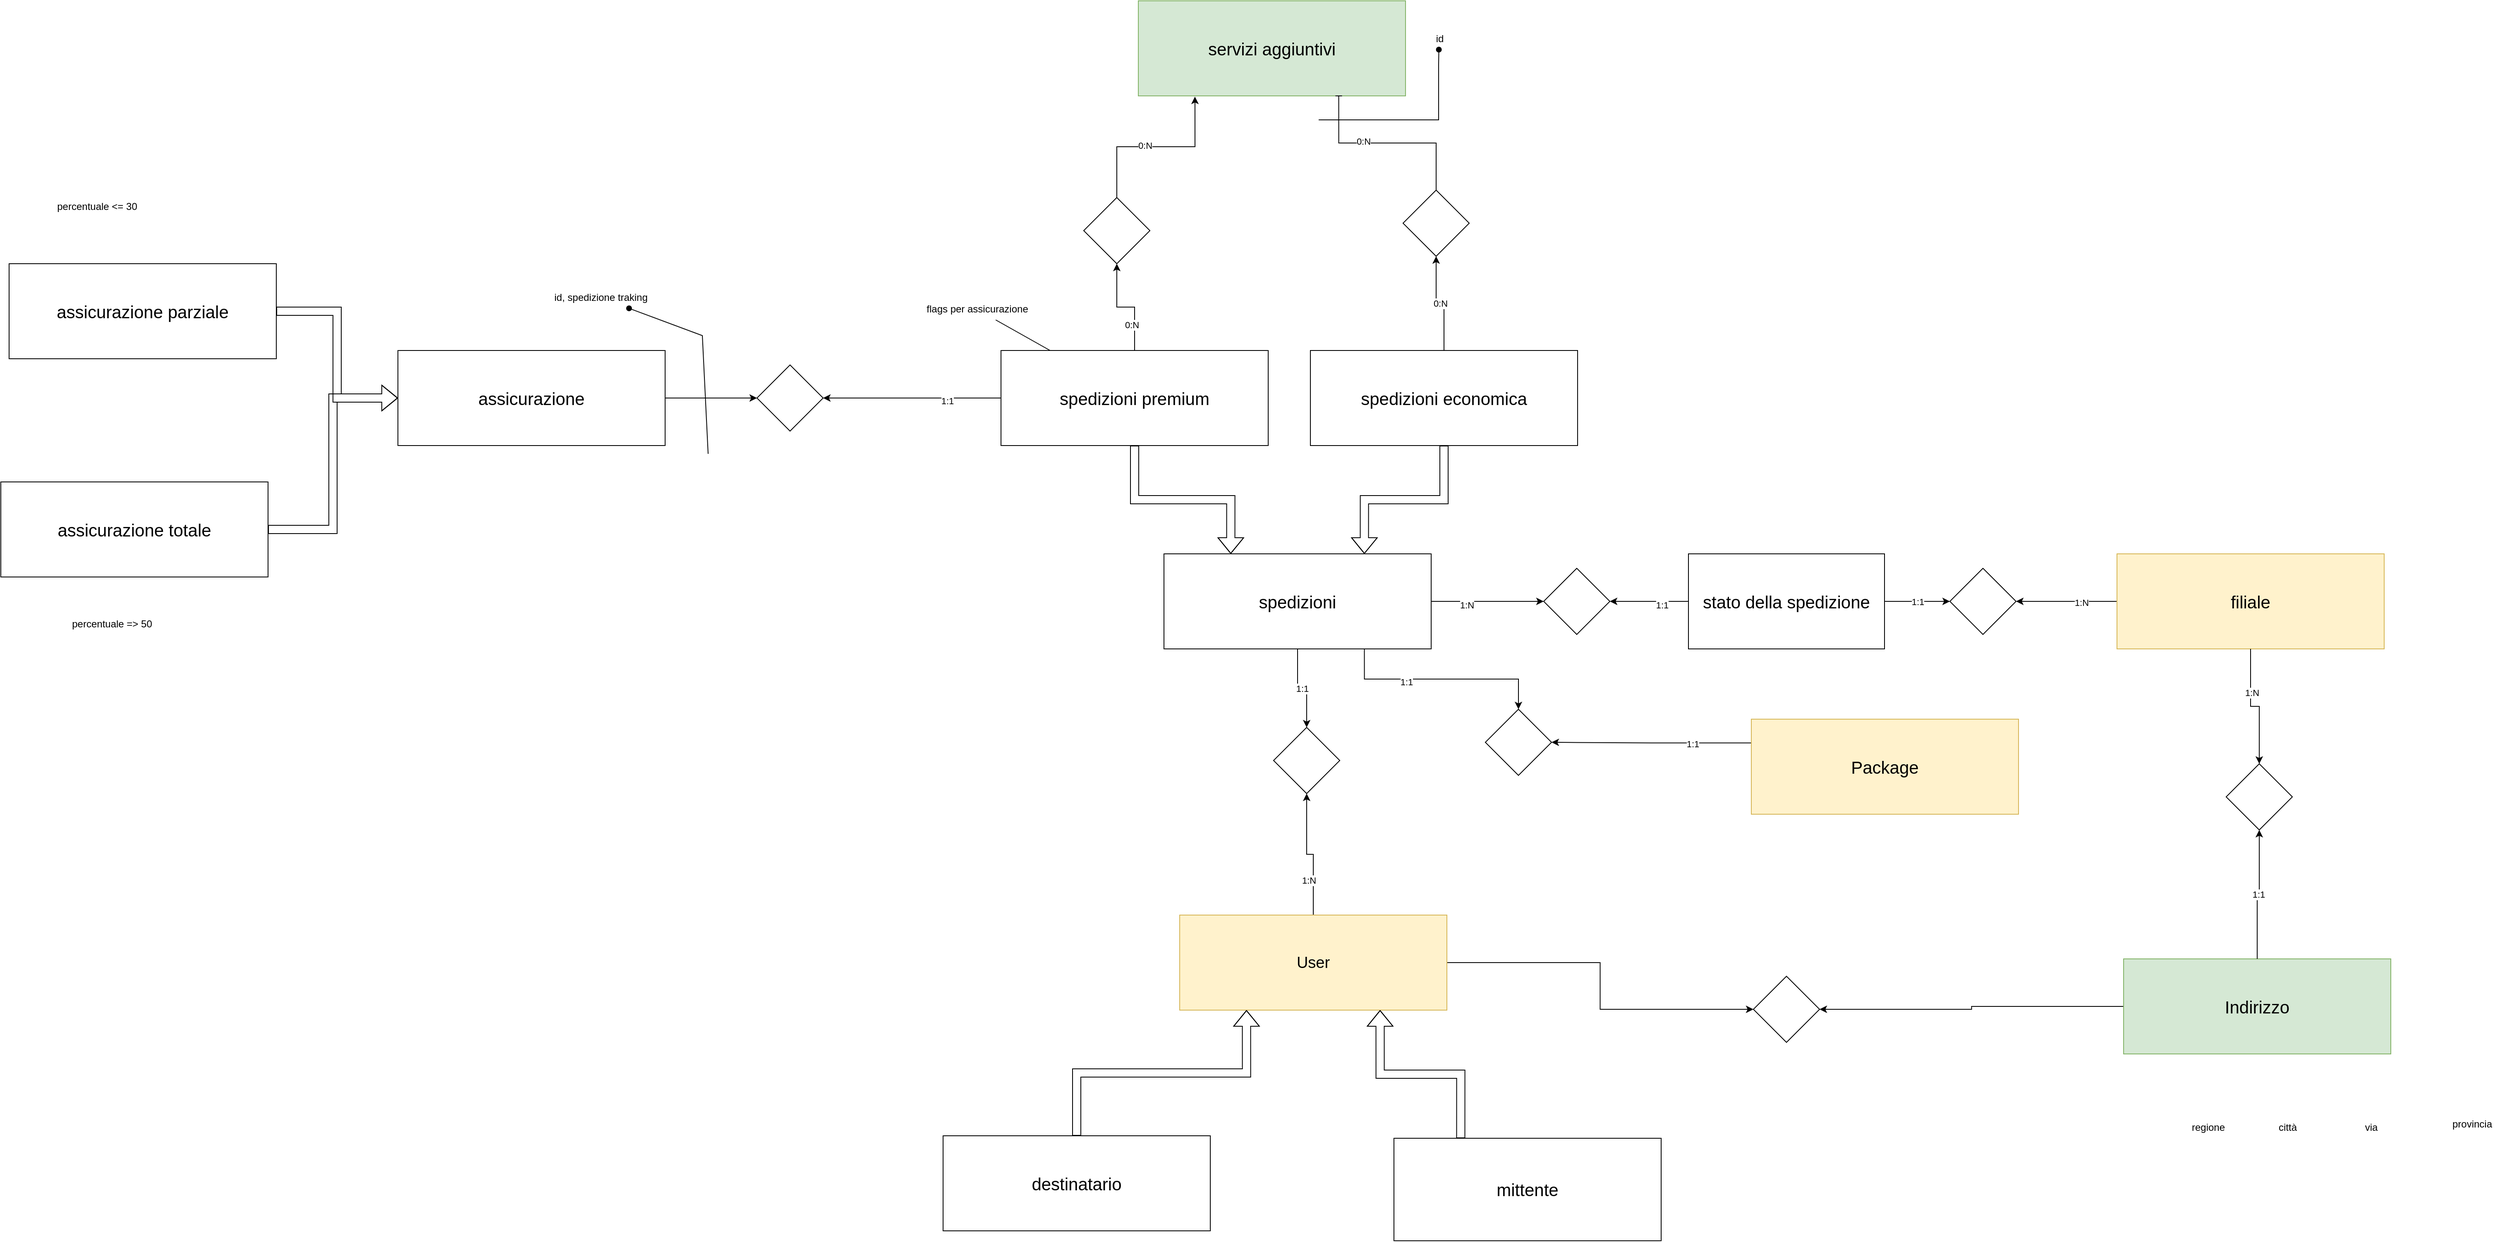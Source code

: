 <mxfile version="21.3.3" type="github">
  <diagram id="qCwLOHGnyr0OUw6N842j" name="Page-1">
    <mxGraphModel dx="5185" dy="2405" grid="0" gridSize="10" guides="1" tooltips="1" connect="1" arrows="1" fold="1" page="0" pageScale="1" pageWidth="827" pageHeight="1169" math="0" shadow="0">
      <root>
        <mxCell id="0" />
        <mxCell id="1" parent="0" />
        <mxCell id="OSBupg09hYk3lAK9ZTMU-7" value="1:1" style="edgeStyle=orthogonalEdgeStyle;rounded=0;orthogonalLoop=1;jettySize=auto;html=1;exitX=0.5;exitY=1;exitDx=0;exitDy=0;entryX=0.5;entryY=0;entryDx=0;entryDy=0;" parent="1" source="TD3n4oKh4dUSbVoa6w9F-2" target="OSBupg09hYk3lAK9ZTMU-6" edge="1">
          <mxGeometry relative="1" as="geometry" />
        </mxCell>
        <mxCell id="OSBupg09hYk3lAK9ZTMU-23" style="edgeStyle=orthogonalEdgeStyle;rounded=0;orthogonalLoop=1;jettySize=auto;html=1;exitX=1;exitY=0.5;exitDx=0;exitDy=0;" parent="1" source="TD3n4oKh4dUSbVoa6w9F-2" target="OSBupg09hYk3lAK9ZTMU-22" edge="1">
          <mxGeometry relative="1" as="geometry" />
        </mxCell>
        <mxCell id="OSBupg09hYk3lAK9ZTMU-25" value="1:N" style="edgeLabel;html=1;align=center;verticalAlign=middle;resizable=0;points=[];" parent="OSBupg09hYk3lAK9ZTMU-23" vertex="1" connectable="0">
          <mxGeometry x="-0.366" y="-4" relative="1" as="geometry">
            <mxPoint as="offset" />
          </mxGeometry>
        </mxCell>
        <mxCell id="OSBupg09hYk3lAK9ZTMU-29" style="edgeStyle=orthogonalEdgeStyle;rounded=0;orthogonalLoop=1;jettySize=auto;html=1;exitX=0.75;exitY=1;exitDx=0;exitDy=0;entryX=0.5;entryY=0;entryDx=0;entryDy=0;" parent="1" source="TD3n4oKh4dUSbVoa6w9F-2" target="OSBupg09hYk3lAK9ZTMU-28" edge="1">
          <mxGeometry relative="1" as="geometry" />
        </mxCell>
        <mxCell id="OSBupg09hYk3lAK9ZTMU-38" value="1:1" style="edgeLabel;html=1;align=center;verticalAlign=middle;resizable=0;points=[];" parent="OSBupg09hYk3lAK9ZTMU-29" vertex="1" connectable="0">
          <mxGeometry x="-0.327" y="-2" relative="1" as="geometry">
            <mxPoint y="1" as="offset" />
          </mxGeometry>
        </mxCell>
        <mxCell id="TD3n4oKh4dUSbVoa6w9F-2" value="&lt;font style=&quot;font-size: 21px;&quot;&gt;spedizioni&lt;/font&gt;" style="rounded=0;whiteSpace=wrap;html=1;" parent="1" vertex="1">
          <mxGeometry x="-105" y="520" width="323" height="115" as="geometry" />
        </mxCell>
        <mxCell id="OSBupg09hYk3lAK9ZTMU-13" style="edgeStyle=orthogonalEdgeStyle;rounded=0;orthogonalLoop=1;jettySize=auto;html=1;exitX=0.5;exitY=1;exitDx=0;exitDy=0;entryX=0.25;entryY=0;entryDx=0;entryDy=0;shape=flexArrow;" parent="1" source="OSBupg09hYk3lAK9ZTMU-1" target="TD3n4oKh4dUSbVoa6w9F-2" edge="1">
          <mxGeometry relative="1" as="geometry" />
        </mxCell>
        <mxCell id="OSBupg09hYk3lAK9ZTMU-17" style="edgeStyle=orthogonalEdgeStyle;rounded=0;orthogonalLoop=1;jettySize=auto;html=1;exitX=0;exitY=0.5;exitDx=0;exitDy=0;entryX=1;entryY=0.5;entryDx=0;entryDy=0;" parent="1" source="OSBupg09hYk3lAK9ZTMU-1" target="OSBupg09hYk3lAK9ZTMU-16" edge="1">
          <mxGeometry relative="1" as="geometry" />
        </mxCell>
        <mxCell id="OSBupg09hYk3lAK9ZTMU-19" value="1:1" style="edgeLabel;html=1;align=center;verticalAlign=middle;resizable=0;points=[];" parent="OSBupg09hYk3lAK9ZTMU-17" vertex="1" connectable="0">
          <mxGeometry x="-0.395" y="3" relative="1" as="geometry">
            <mxPoint as="offset" />
          </mxGeometry>
        </mxCell>
        <mxCell id="OSBupg09hYk3lAK9ZTMU-73" style="edgeStyle=orthogonalEdgeStyle;rounded=0;orthogonalLoop=1;jettySize=auto;html=1;exitX=0.5;exitY=0;exitDx=0;exitDy=0;entryX=0.5;entryY=1;entryDx=0;entryDy=0;" parent="1" source="OSBupg09hYk3lAK9ZTMU-1" target="OSBupg09hYk3lAK9ZTMU-68" edge="1">
          <mxGeometry relative="1" as="geometry" />
        </mxCell>
        <mxCell id="OSBupg09hYk3lAK9ZTMU-74" value="0:N" style="edgeLabel;html=1;align=center;verticalAlign=middle;resizable=0;points=[];" parent="OSBupg09hYk3lAK9ZTMU-73" vertex="1" connectable="0">
          <mxGeometry x="-0.502" y="4" relative="1" as="geometry">
            <mxPoint as="offset" />
          </mxGeometry>
        </mxCell>
        <mxCell id="OSBupg09hYk3lAK9ZTMU-1" value="&lt;font style=&quot;font-size: 21px;&quot;&gt;spedizioni premium&lt;/font&gt;" style="rounded=0;whiteSpace=wrap;html=1;" parent="1" vertex="1">
          <mxGeometry x="-302" y="274" width="323" height="115" as="geometry" />
        </mxCell>
        <mxCell id="OSBupg09hYk3lAK9ZTMU-11" style="edgeStyle=orthogonalEdgeStyle;rounded=0;orthogonalLoop=1;jettySize=auto;html=1;exitX=0.5;exitY=1;exitDx=0;exitDy=0;entryX=0.75;entryY=0;entryDx=0;entryDy=0;shape=flexArrow;" parent="1" source="OSBupg09hYk3lAK9ZTMU-2" target="TD3n4oKh4dUSbVoa6w9F-2" edge="1">
          <mxGeometry relative="1" as="geometry">
            <mxPoint x="61.333" y="528.333" as="targetPoint" />
          </mxGeometry>
        </mxCell>
        <mxCell id="OSBupg09hYk3lAK9ZTMU-70" value="0:N" style="edgeStyle=orthogonalEdgeStyle;rounded=0;orthogonalLoop=1;jettySize=auto;html=1;exitX=0.5;exitY=0;exitDx=0;exitDy=0;entryX=0.5;entryY=1;entryDx=0;entryDy=0;" parent="1" source="OSBupg09hYk3lAK9ZTMU-2" target="OSBupg09hYk3lAK9ZTMU-69" edge="1">
          <mxGeometry relative="1" as="geometry" />
        </mxCell>
        <mxCell id="OSBupg09hYk3lAK9ZTMU-2" value="&lt;font style=&quot;font-size: 21px;&quot;&gt;spedizioni economica&lt;/font&gt;" style="rounded=0;whiteSpace=wrap;html=1;" parent="1" vertex="1">
          <mxGeometry x="72" y="274" width="323" height="115" as="geometry" />
        </mxCell>
        <mxCell id="OSBupg09hYk3lAK9ZTMU-8" style="edgeStyle=orthogonalEdgeStyle;rounded=0;orthogonalLoop=1;jettySize=auto;html=1;exitX=0.5;exitY=0;exitDx=0;exitDy=0;entryX=0.5;entryY=1;entryDx=0;entryDy=0;" parent="1" source="OSBupg09hYk3lAK9ZTMU-3" target="OSBupg09hYk3lAK9ZTMU-6" edge="1">
          <mxGeometry relative="1" as="geometry" />
        </mxCell>
        <mxCell id="OSBupg09hYk3lAK9ZTMU-9" value="1:N" style="edgeLabel;html=1;align=center;verticalAlign=middle;resizable=0;points=[];" parent="OSBupg09hYk3lAK9ZTMU-8" vertex="1" connectable="0">
          <mxGeometry x="-0.458" y="6" relative="1" as="geometry">
            <mxPoint as="offset" />
          </mxGeometry>
        </mxCell>
        <mxCell id="OSBupg09hYk3lAK9ZTMU-61" style="edgeStyle=orthogonalEdgeStyle;rounded=0;orthogonalLoop=1;jettySize=auto;html=1;exitX=1;exitY=0.5;exitDx=0;exitDy=0;entryX=0;entryY=0.5;entryDx=0;entryDy=0;" parent="1" source="OSBupg09hYk3lAK9ZTMU-3" target="OSBupg09hYk3lAK9ZTMU-62" edge="1">
          <mxGeometry relative="1" as="geometry">
            <mxPoint x="604.538" y="1067.385" as="targetPoint" />
          </mxGeometry>
        </mxCell>
        <mxCell id="OSBupg09hYk3lAK9ZTMU-3" value="&lt;font style=&quot;font-size: 19px;&quot;&gt;User&lt;/font&gt;" style="rounded=0;whiteSpace=wrap;html=1;fillColor=#fff2cc;strokeColor=#d6b656;" parent="1" vertex="1">
          <mxGeometry x="-86" y="957" width="323" height="115" as="geometry" />
        </mxCell>
        <mxCell id="OSBupg09hYk3lAK9ZTMU-6" value="" style="rhombus;whiteSpace=wrap;html=1;" parent="1" vertex="1">
          <mxGeometry x="27.5" y="730" width="80" height="80" as="geometry" />
        </mxCell>
        <mxCell id="Kmlh-StWv4GP_5JqJRKe-3" style="edgeStyle=orthogonalEdgeStyle;rounded=0;orthogonalLoop=1;jettySize=auto;html=1;exitX=1;exitY=0.5;exitDx=0;exitDy=0;entryX=0;entryY=0.5;entryDx=0;entryDy=0;" parent="1" source="OSBupg09hYk3lAK9ZTMU-14" target="OSBupg09hYk3lAK9ZTMU-16" edge="1">
          <mxGeometry relative="1" as="geometry" />
        </mxCell>
        <mxCell id="OSBupg09hYk3lAK9ZTMU-14" value="&lt;font style=&quot;font-size: 21px;&quot;&gt;assicurazione&lt;/font&gt;" style="rounded=0;whiteSpace=wrap;html=1;" parent="1" vertex="1">
          <mxGeometry x="-1031" y="274" width="323" height="115" as="geometry" />
        </mxCell>
        <mxCell id="OSBupg09hYk3lAK9ZTMU-16" value="" style="rhombus;whiteSpace=wrap;html=1;" parent="1" vertex="1">
          <mxGeometry x="-597" y="291.5" width="80" height="80" as="geometry" />
        </mxCell>
        <mxCell id="OSBupg09hYk3lAK9ZTMU-24" style="edgeStyle=orthogonalEdgeStyle;rounded=0;orthogonalLoop=1;jettySize=auto;html=1;exitX=0;exitY=0.5;exitDx=0;exitDy=0;entryX=1;entryY=0.5;entryDx=0;entryDy=0;" parent="1" source="OSBupg09hYk3lAK9ZTMU-21" target="OSBupg09hYk3lAK9ZTMU-45" edge="1">
          <mxGeometry relative="1" as="geometry">
            <mxPoint x="965" y="578" as="targetPoint" />
          </mxGeometry>
        </mxCell>
        <mxCell id="OSBupg09hYk3lAK9ZTMU-26" value="1:N" style="edgeLabel;html=1;align=center;verticalAlign=middle;resizable=0;points=[];" parent="OSBupg09hYk3lAK9ZTMU-24" vertex="1" connectable="0">
          <mxGeometry x="-0.294" y="1" relative="1" as="geometry">
            <mxPoint as="offset" />
          </mxGeometry>
        </mxCell>
        <mxCell id="OSBupg09hYk3lAK9ZTMU-21" value="&lt;font style=&quot;font-size: 21px;&quot;&gt;filiale&lt;/font&gt;" style="rounded=0;whiteSpace=wrap;html=1;fillColor=#fff2cc;strokeColor=#d6b656;" parent="1" vertex="1">
          <mxGeometry x="1047" y="520" width="323" height="115" as="geometry" />
        </mxCell>
        <mxCell id="OSBupg09hYk3lAK9ZTMU-22" value="" style="rhombus;whiteSpace=wrap;html=1;" parent="1" vertex="1">
          <mxGeometry x="354" y="537.5" width="80" height="80" as="geometry" />
        </mxCell>
        <mxCell id="OSBupg09hYk3lAK9ZTMU-30" style="edgeStyle=orthogonalEdgeStyle;rounded=0;orthogonalLoop=1;jettySize=auto;html=1;exitX=0;exitY=0.25;exitDx=0;exitDy=0;" parent="1" source="OSBupg09hYk3lAK9ZTMU-27" target="OSBupg09hYk3lAK9ZTMU-28" edge="1">
          <mxGeometry relative="1" as="geometry" />
        </mxCell>
        <mxCell id="OSBupg09hYk3lAK9ZTMU-39" value="1:1" style="edgeLabel;html=1;align=center;verticalAlign=middle;resizable=0;points=[];" parent="OSBupg09hYk3lAK9ZTMU-30" vertex="1" connectable="0">
          <mxGeometry x="-0.409" y="1" relative="1" as="geometry">
            <mxPoint as="offset" />
          </mxGeometry>
        </mxCell>
        <mxCell id="OSBupg09hYk3lAK9ZTMU-27" value="&lt;font style=&quot;font-size: 21px;&quot;&gt;Package&lt;/font&gt;" style="rounded=0;whiteSpace=wrap;html=1;fillColor=#fff2cc;strokeColor=#d6b656;" parent="1" vertex="1">
          <mxGeometry x="605" y="720" width="323" height="115" as="geometry" />
        </mxCell>
        <mxCell id="OSBupg09hYk3lAK9ZTMU-28" value="" style="rhombus;whiteSpace=wrap;html=1;" parent="1" vertex="1">
          <mxGeometry x="283.5" y="708" width="80" height="80" as="geometry" />
        </mxCell>
        <mxCell id="OSBupg09hYk3lAK9ZTMU-43" style="edgeStyle=orthogonalEdgeStyle;rounded=0;orthogonalLoop=1;jettySize=auto;html=1;exitX=0.5;exitY=0;exitDx=0;exitDy=0;entryX=0.25;entryY=1;entryDx=0;entryDy=0;shape=flexArrow;" parent="1" source="OSBupg09hYk3lAK9ZTMU-41" target="OSBupg09hYk3lAK9ZTMU-3" edge="1">
          <mxGeometry relative="1" as="geometry" />
        </mxCell>
        <mxCell id="OSBupg09hYk3lAK9ZTMU-41" value="&lt;font style=&quot;font-size: 21px;&quot;&gt;destinatario&lt;/font&gt;" style="rounded=0;whiteSpace=wrap;html=1;" parent="1" vertex="1">
          <mxGeometry x="-372" y="1224" width="323" height="115" as="geometry" />
        </mxCell>
        <mxCell id="OSBupg09hYk3lAK9ZTMU-44" style="edgeStyle=orthogonalEdgeStyle;rounded=0;orthogonalLoop=1;jettySize=auto;html=1;exitX=0.25;exitY=0;exitDx=0;exitDy=0;entryX=0.75;entryY=1;entryDx=0;entryDy=0;shape=flexArrow;" parent="1" source="OSBupg09hYk3lAK9ZTMU-42" target="OSBupg09hYk3lAK9ZTMU-3" edge="1">
          <mxGeometry relative="1" as="geometry" />
        </mxCell>
        <mxCell id="OSBupg09hYk3lAK9ZTMU-42" value="&lt;font style=&quot;font-size: 21px;&quot;&gt;mittente&lt;/font&gt;" style="rounded=0;whiteSpace=wrap;html=1;" parent="1" vertex="1">
          <mxGeometry x="173" y="1227" width="323" height="124" as="geometry" />
        </mxCell>
        <mxCell id="OSBupg09hYk3lAK9ZTMU-45" value="" style="rhombus;whiteSpace=wrap;html=1;" parent="1" vertex="1">
          <mxGeometry x="845" y="537.5" width="80" height="80" as="geometry" />
        </mxCell>
        <mxCell id="OSBupg09hYk3lAK9ZTMU-47" value="1:1" style="edgeStyle=orthogonalEdgeStyle;rounded=0;orthogonalLoop=1;jettySize=auto;html=1;entryX=0;entryY=0.5;entryDx=0;entryDy=0;" parent="1" source="OSBupg09hYk3lAK9ZTMU-46" target="OSBupg09hYk3lAK9ZTMU-45" edge="1">
          <mxGeometry relative="1" as="geometry" />
        </mxCell>
        <mxCell id="OSBupg09hYk3lAK9ZTMU-48" style="edgeStyle=orthogonalEdgeStyle;rounded=0;orthogonalLoop=1;jettySize=auto;html=1;entryX=1;entryY=0.5;entryDx=0;entryDy=0;" parent="1" source="OSBupg09hYk3lAK9ZTMU-46" target="OSBupg09hYk3lAK9ZTMU-22" edge="1">
          <mxGeometry relative="1" as="geometry" />
        </mxCell>
        <mxCell id="OSBupg09hYk3lAK9ZTMU-49" value="1:1" style="edgeLabel;html=1;align=center;verticalAlign=middle;resizable=0;points=[];" parent="OSBupg09hYk3lAK9ZTMU-48" vertex="1" connectable="0">
          <mxGeometry x="-0.311" y="4" relative="1" as="geometry">
            <mxPoint as="offset" />
          </mxGeometry>
        </mxCell>
        <mxCell id="OSBupg09hYk3lAK9ZTMU-46" value="&lt;font style=&quot;font-size: 21px;&quot;&gt;stato della spedizione&lt;/font&gt;" style="rounded=0;whiteSpace=wrap;html=1;" parent="1" vertex="1">
          <mxGeometry x="529" y="520" width="237" height="115" as="geometry" />
        </mxCell>
        <mxCell id="OSBupg09hYk3lAK9ZTMU-63" style="edgeStyle=orthogonalEdgeStyle;rounded=0;orthogonalLoop=1;jettySize=auto;html=1;exitX=0;exitY=0.5;exitDx=0;exitDy=0;entryX=1;entryY=0.5;entryDx=0;entryDy=0;" parent="1" source="OSBupg09hYk3lAK9ZTMU-50" target="OSBupg09hYk3lAK9ZTMU-62" edge="1">
          <mxGeometry relative="1" as="geometry" />
        </mxCell>
        <mxCell id="OSBupg09hYk3lAK9ZTMU-50" value="&lt;font style=&quot;font-size: 21px;&quot;&gt;Indirizzo&lt;/font&gt;" style="rounded=0;whiteSpace=wrap;html=1;fillColor=#d5e8d4;strokeColor=#82b366;" parent="1" vertex="1">
          <mxGeometry x="1055" y="1010" width="323" height="115" as="geometry" />
        </mxCell>
        <mxCell id="OSBupg09hYk3lAK9ZTMU-51" value="regione" style="text;html=1;align=center;verticalAlign=middle;resizable=0;points=[];autosize=1;strokeColor=none;fillColor=none;" parent="1" vertex="1">
          <mxGeometry x="1128" y="1201" width="58" height="26" as="geometry" />
        </mxCell>
        <mxCell id="OSBupg09hYk3lAK9ZTMU-52" value="provincia" style="text;html=1;align=center;verticalAlign=middle;resizable=0;points=[];autosize=1;strokeColor=none;fillColor=none;" parent="1" vertex="1">
          <mxGeometry x="1443" y="1197" width="66" height="26" as="geometry" />
        </mxCell>
        <mxCell id="OSBupg09hYk3lAK9ZTMU-54" value="città" style="text;html=1;align=center;verticalAlign=middle;resizable=0;points=[];autosize=1;strokeColor=none;fillColor=none;" parent="1" vertex="1">
          <mxGeometry x="1232.5" y="1201" width="40" height="26" as="geometry" />
        </mxCell>
        <mxCell id="OSBupg09hYk3lAK9ZTMU-55" value="via" style="text;html=1;align=center;verticalAlign=middle;resizable=0;points=[];autosize=1;strokeColor=none;fillColor=none;" parent="1" vertex="1">
          <mxGeometry x="1337" y="1201" width="33" height="26" as="geometry" />
        </mxCell>
        <mxCell id="OSBupg09hYk3lAK9ZTMU-56" style="edgeStyle=orthogonalEdgeStyle;rounded=0;orthogonalLoop=1;jettySize=auto;html=1;exitX=0.5;exitY=1;exitDx=0;exitDy=0;entryX=0.5;entryY=0;entryDx=0;entryDy=0;" parent="1" source="OSBupg09hYk3lAK9ZTMU-21" target="OSBupg09hYk3lAK9ZTMU-58" edge="1">
          <mxGeometry relative="1" as="geometry">
            <mxPoint x="1321" y="839.5" as="sourcePoint" />
            <mxPoint x="1239" y="839.5" as="targetPoint" />
          </mxGeometry>
        </mxCell>
        <mxCell id="OSBupg09hYk3lAK9ZTMU-57" value="1:N" style="edgeLabel;html=1;align=center;verticalAlign=middle;resizable=0;points=[];" parent="OSBupg09hYk3lAK9ZTMU-56" vertex="1" connectable="0">
          <mxGeometry x="-0.294" y="1" relative="1" as="geometry">
            <mxPoint as="offset" />
          </mxGeometry>
        </mxCell>
        <mxCell id="OSBupg09hYk3lAK9ZTMU-58" value="" style="rhombus;whiteSpace=wrap;html=1;" parent="1" vertex="1">
          <mxGeometry x="1179" y="774" width="80" height="80" as="geometry" />
        </mxCell>
        <mxCell id="OSBupg09hYk3lAK9ZTMU-59" value="1:1" style="edgeStyle=orthogonalEdgeStyle;rounded=0;orthogonalLoop=1;jettySize=auto;html=1;entryX=0.5;entryY=1;entryDx=0;entryDy=0;exitX=0.5;exitY=0;exitDx=0;exitDy=0;" parent="1" source="OSBupg09hYk3lAK9ZTMU-50" target="OSBupg09hYk3lAK9ZTMU-58" edge="1">
          <mxGeometry relative="1" as="geometry">
            <mxPoint x="1040" y="839.5" as="sourcePoint" />
          </mxGeometry>
        </mxCell>
        <mxCell id="OSBupg09hYk3lAK9ZTMU-62" value="" style="rhombus;whiteSpace=wrap;html=1;" parent="1" vertex="1">
          <mxGeometry x="607.5" y="1031" width="80" height="80" as="geometry" />
        </mxCell>
        <mxCell id="OSBupg09hYk3lAK9ZTMU-67" value="&lt;font style=&quot;font-size: 21px;&quot;&gt;servizi aggiuntivi&lt;/font&gt;" style="rounded=0;whiteSpace=wrap;html=1;fillColor=#d5e8d4;strokeColor=#82b366;" parent="1" vertex="1">
          <mxGeometry x="-136" y="-149" width="323" height="115" as="geometry" />
        </mxCell>
        <mxCell id="OSBupg09hYk3lAK9ZTMU-72" style="edgeStyle=orthogonalEdgeStyle;rounded=0;orthogonalLoop=1;jettySize=auto;html=1;exitX=0.5;exitY=0;exitDx=0;exitDy=0;entryX=0.212;entryY=1.008;entryDx=0;entryDy=0;entryPerimeter=0;" parent="1" source="OSBupg09hYk3lAK9ZTMU-68" target="OSBupg09hYk3lAK9ZTMU-67" edge="1">
          <mxGeometry relative="1" as="geometry" />
        </mxCell>
        <mxCell id="OSBupg09hYk3lAK9ZTMU-76" value="0:N" style="edgeLabel;html=1;align=center;verticalAlign=middle;resizable=0;points=[];" parent="OSBupg09hYk3lAK9ZTMU-72" vertex="1" connectable="0">
          <mxGeometry x="-0.13" y="3" relative="1" as="geometry">
            <mxPoint x="1" y="1" as="offset" />
          </mxGeometry>
        </mxCell>
        <mxCell id="OSBupg09hYk3lAK9ZTMU-68" value="" style="rhombus;whiteSpace=wrap;html=1;" parent="1" vertex="1">
          <mxGeometry x="-202" y="89" width="80" height="80" as="geometry" />
        </mxCell>
        <mxCell id="OSBupg09hYk3lAK9ZTMU-71" style="rounded=0;orthogonalLoop=1;jettySize=auto;html=1;entryX=0.75;entryY=1;entryDx=0;entryDy=0;edgeStyle=orthogonalEdgeStyle;endArrow=baseDash;endFill=0;" parent="1" source="OSBupg09hYk3lAK9ZTMU-69" target="OSBupg09hYk3lAK9ZTMU-67" edge="1">
          <mxGeometry relative="1" as="geometry" />
        </mxCell>
        <mxCell id="OSBupg09hYk3lAK9ZTMU-75" value="0:N" style="edgeLabel;html=1;align=center;verticalAlign=middle;resizable=0;points=[];" parent="OSBupg09hYk3lAK9ZTMU-71" vertex="1" connectable="0">
          <mxGeometry x="0.254" y="-2" relative="1" as="geometry">
            <mxPoint as="offset" />
          </mxGeometry>
        </mxCell>
        <mxCell id="OSBupg09hYk3lAK9ZTMU-69" value="" style="rhombus;whiteSpace=wrap;html=1;" parent="1" vertex="1">
          <mxGeometry x="184" y="80" width="80" height="80" as="geometry" />
        </mxCell>
        <mxCell id="Kmlh-StWv4GP_5JqJRKe-1" value="id" style="text;html=1;align=center;verticalAlign=middle;resizable=0;points=[];autosize=1;strokeColor=none;fillColor=none;" parent="1" vertex="1">
          <mxGeometry x="214" y="-116" width="27" height="26" as="geometry" />
        </mxCell>
        <mxCell id="Kmlh-StWv4GP_5JqJRKe-2" value="" style="endArrow=oval;html=1;rounded=0;endFill=1;" parent="1" target="Kmlh-StWv4GP_5JqJRKe-1" edge="1">
          <mxGeometry width="50" height="50" relative="1" as="geometry">
            <mxPoint x="82" y="-5" as="sourcePoint" />
            <mxPoint x="-33" y="431" as="targetPoint" />
            <Array as="points">
              <mxPoint x="227" y="-5" />
              <mxPoint x="227" y="-72" />
            </Array>
          </mxGeometry>
        </mxCell>
        <mxCell id="Kmlh-StWv4GP_5JqJRKe-6" style="edgeStyle=orthogonalEdgeStyle;rounded=0;orthogonalLoop=1;jettySize=auto;html=1;entryX=0;entryY=0.5;entryDx=0;entryDy=0;shape=flexArrow;endArrow=block;" parent="1" source="Kmlh-StWv4GP_5JqJRKe-4" target="OSBupg09hYk3lAK9ZTMU-14" edge="1">
          <mxGeometry relative="1" as="geometry" />
        </mxCell>
        <mxCell id="Kmlh-StWv4GP_5JqJRKe-4" value="&lt;font style=&quot;font-size: 21px;&quot;&gt;assicurazione parziale&lt;/font&gt;" style="rounded=0;whiteSpace=wrap;html=1;" parent="1" vertex="1">
          <mxGeometry x="-1501" y="169" width="323" height="115" as="geometry" />
        </mxCell>
        <mxCell id="Kmlh-StWv4GP_5JqJRKe-7" style="edgeStyle=orthogonalEdgeStyle;rounded=0;orthogonalLoop=1;jettySize=auto;html=1;entryX=0;entryY=0.5;entryDx=0;entryDy=0;shape=flexArrow;endArrow=block;" parent="1" source="Kmlh-StWv4GP_5JqJRKe-5" target="OSBupg09hYk3lAK9ZTMU-14" edge="1">
          <mxGeometry relative="1" as="geometry" />
        </mxCell>
        <mxCell id="Kmlh-StWv4GP_5JqJRKe-5" value="&lt;font style=&quot;font-size: 21px;&quot;&gt;assicurazione totale&lt;br&gt;&lt;/font&gt;" style="rounded=0;whiteSpace=wrap;html=1;" parent="1" vertex="1">
          <mxGeometry x="-1511" y="433" width="323" height="115" as="geometry" />
        </mxCell>
        <mxCell id="Kmlh-StWv4GP_5JqJRKe-8" value="id, spedizione traking" style="text;html=1;align=center;verticalAlign=middle;resizable=0;points=[];autosize=1;strokeColor=none;fillColor=none;" parent="1" vertex="1">
          <mxGeometry x="-852" y="197" width="131" height="26" as="geometry" />
        </mxCell>
        <mxCell id="Kmlh-StWv4GP_5JqJRKe-9" value="" style="endArrow=oval;html=1;rounded=0;endFill=1;" parent="1" target="Kmlh-StWv4GP_5JqJRKe-8" edge="1">
          <mxGeometry width="50" height="50" relative="1" as="geometry">
            <mxPoint x="-656" y="399" as="sourcePoint" />
            <mxPoint x="-657" y="205" as="targetPoint" />
            <Array as="points">
              <mxPoint x="-663" y="256" />
            </Array>
          </mxGeometry>
        </mxCell>
        <mxCell id="Kmlh-StWv4GP_5JqJRKe-10" value="flags per assicurazione" style="text;html=1;align=center;verticalAlign=middle;resizable=0;points=[];autosize=1;strokeColor=none;fillColor=none;" parent="1" vertex="1">
          <mxGeometry x="-402" y="211" width="141" height="26" as="geometry" />
        </mxCell>
        <mxCell id="Kmlh-StWv4GP_5JqJRKe-11" value="" style="endArrow=none;html=1;rounded=0;" parent="1" source="Kmlh-StWv4GP_5JqJRKe-10" target="OSBupg09hYk3lAK9ZTMU-1" edge="1">
          <mxGeometry width="50" height="50" relative="1" as="geometry">
            <mxPoint x="-497" y="235" as="sourcePoint" />
            <mxPoint x="-447" y="185" as="targetPoint" />
          </mxGeometry>
        </mxCell>
        <mxCell id="Kmlh-StWv4GP_5JqJRKe-12" value="percentuale &amp;lt;= 30" style="text;html=1;align=center;verticalAlign=middle;resizable=0;points=[];autosize=1;strokeColor=none;fillColor=none;" parent="1" vertex="1">
          <mxGeometry x="-1453" y="87" width="115" height="26" as="geometry" />
        </mxCell>
        <mxCell id="Kmlh-StWv4GP_5JqJRKe-13" value="percentuale =&amp;gt; 50" style="text;html=1;align=center;verticalAlign=middle;resizable=0;points=[];autosize=1;strokeColor=none;fillColor=none;" parent="1" vertex="1">
          <mxGeometry x="-1435" y="591.5" width="115" height="26" as="geometry" />
        </mxCell>
      </root>
    </mxGraphModel>
  </diagram>
</mxfile>

